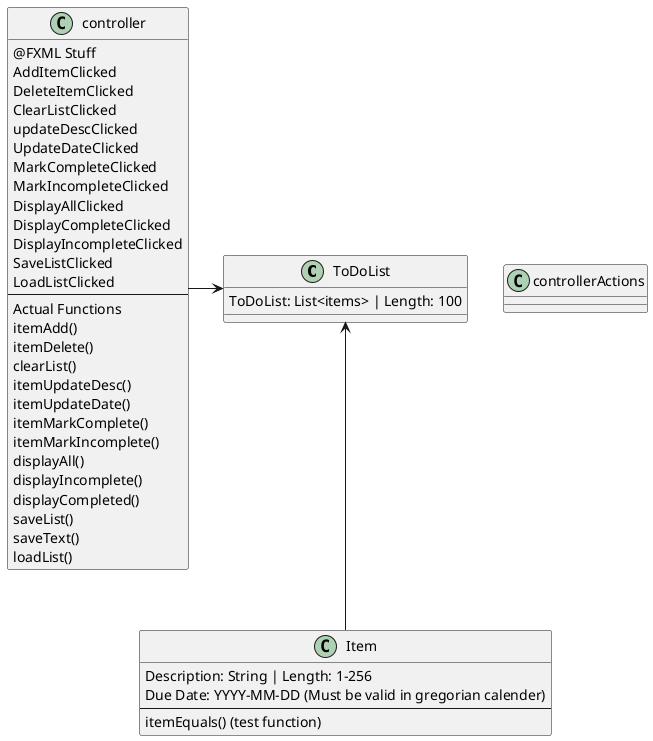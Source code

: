 @startuml
'https://plantuml.com/class-diagram

class ToDoList {
ToDoList: List<items> | Length: 100
}

class Item {
Description: String | Length: 1-256
Due Date: YYYY-MM-DD (Must be valid in gregorian calender)
----
itemEquals() (test function)
}

controller -> ToDoList
ToDoList <-- Item

class controller {
@FXML Stuff
AddItemClicked
DeleteItemClicked
ClearListClicked
updateDescClicked
UpdateDateClicked
MarkCompleteClicked
MarkIncompleteClicked
DisplayAllClicked
DisplayCompleteClicked
DisplayIncompleteClicked
SaveListClicked
LoadListClicked
----
Actual Functions
itemAdd()
itemDelete()
clearList()
itemUpdateDesc()
itemUpdateDate()
itemMarkComplete()
itemMarkIncomplete()
displayAll()
displayIncomplete()
displayCompleted()
saveList()
saveText()
loadList()
}

class controllerActions {
}

@enduml
